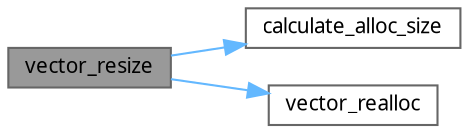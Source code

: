 digraph "vector_resize"
{
 // INTERACTIVE_SVG=YES
 // LATEX_PDF_SIZE
  bgcolor="transparent";
  edge [fontname=Mononoki,fontsize=10,labelfontname=Mononoki,labelfontsize=10];
  node [fontname=Mononoki,fontsize=10,shape=box,height=0.2,width=0.4];
  rankdir="LR";
  Node1 [id="Node000001",label="vector_resize",height=0.2,width=0.4,color="gray40", fillcolor="grey60", style="filled", fontcolor="black",tooltip="Performs allocation resize."];
  Node1 -> Node2 [id="edge1_Node000001_Node000002",color="steelblue1",style="solid",tooltip=" "];
  Node2 [id="Node000002",label="calculate_alloc_size",height=0.2,width=0.4,color="grey40", fillcolor="white", style="filled",URL="$vector_8c.html#a50c131cdbcfc769f4bbe9a68912207ca",tooltip=" "];
  Node1 -> Node3 [id="edge2_Node000001_Node000003",color="steelblue1",style="solid",tooltip=" "];
  Node3 [id="Node000003",label="vector_realloc",height=0.2,width=0.4,color="grey40", fillcolor="white", style="filled",URL="$group__Allocation.html#ga6bc2c0ee8e64283e06259c3edc6c6022",tooltip="Reallocates already allocated memory chunk in order to change allocation size."];
}
